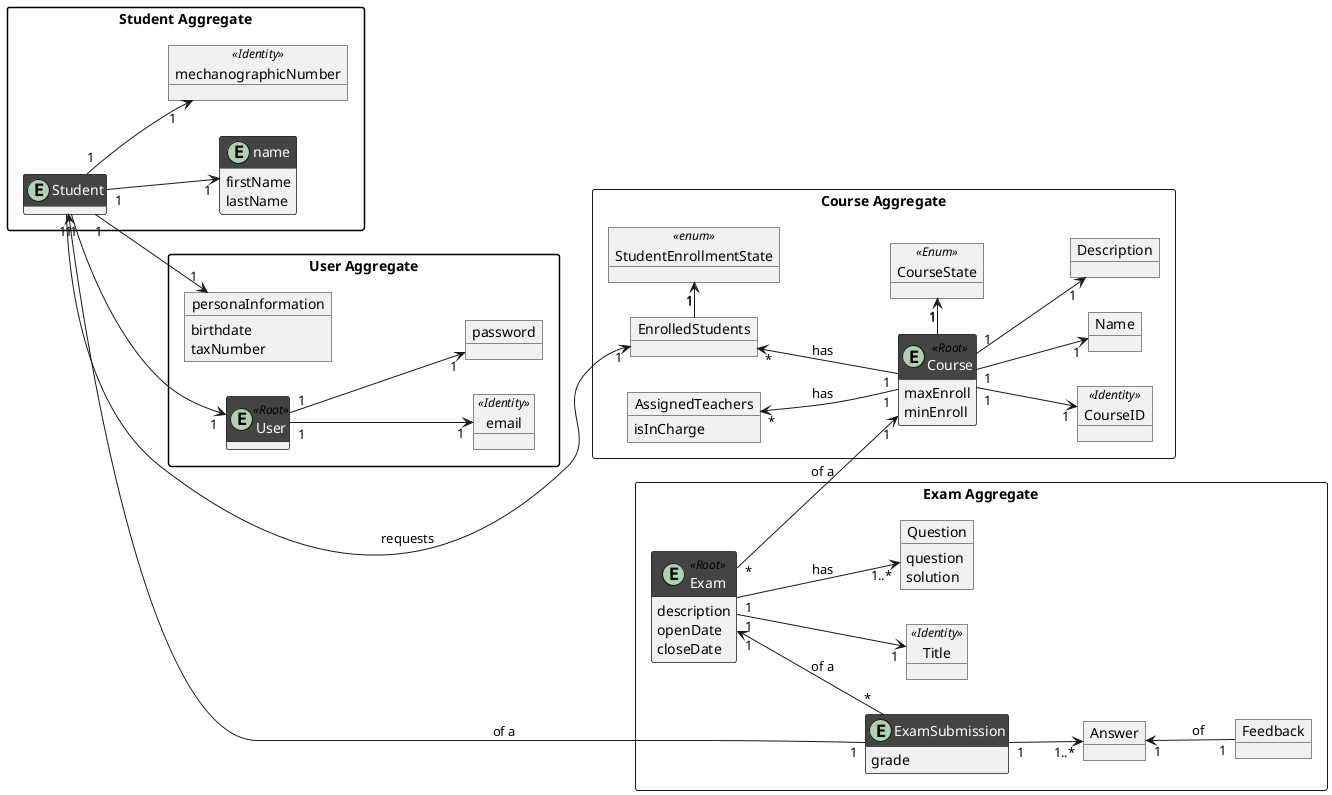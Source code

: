 @startuml
hide methods
left to right direction
skinparam classAttributeIconSize 0
skinparam classFontColor automatic
skinparam classHeaderBackgroundColor #4
skinparam packageStyle rectangle


'//--//--//--//--//--/ User /--//--//--//--//--//--//

package "User Aggregate"{

    Entity User <<Root>> {
    }

    Object email <<Identity>> {
    }

    Object personaInformation {
        birthdate
        taxNumber
    }

    Object password{
    }

}

package "Student Aggregate"{

    Entity designationStudent as "name"{
    firstName
    lastName
    }

    Entity Student {
    }

    Object mechanographicNumber <<Identity>>{
    }
}

'//--//--//--//--//--/ Exam /--//--//--//--//--//--//

package "Exam Aggregate" <<Rectangle>> {

    Entity Exam <<Root>> {
        description
        openDate
        closeDate
    }

    Object Title <<Identity>>{
    }

    Object Question {
        question
        solution
    }

    Object Feedback {
    }

    Entity ExamSubmission {
    grade
    }

    Object Answer {
    }

}

'//--//--//--//--//--/ Course /--//--//--//--//--//--//
package "Course Aggregate" <<Rectangle>> {

Entity Course <<Root>>
{
    maxEnroll
    minEnroll
}

Object CourseID <<Identity>>{
}

Object Name {
}

Object CourseState <<enum>> {
}
Object StudentEnrollmentState <<enum>> {
}

Object Description {
}


Object EnrolledStudents {
}

Object AssignedTeachers{
    isInCharge
}

Object CourseState <<Enum>> {

}

}

'//--//--//--//--//--/ User /--//--//--//--//--//--//

    User "1" <-l- "1" Student
    User "1" --> "1" password
    Student "1" --> "1" mechanographicNumber
    User "1"-->"1" email

    Student "1" --> "1" designationStudent
    Student "1" --> "1" personaInformation

'//--//--//--//--//--/ Exam /--//--//--//--//--//--//

    Exam "1" --> "1..*" Question : has
    Exam "1" <-- "*" ExamSubmission : of a
    Student "1" <----- "1" ExamSubmission : of a
    Answer "1"<--"1" Feedback : of
    ExamSubmission "1"-->"1..*" Answer
    Exam "*" --> "1" Course : of a
    Exam "1" --> "1" Title

'//--//--//--//--//--/ Course /--//--//--//--//--//--//

    AssignedTeachers "*" <-- "1" Course : has
    EnrolledStudents "*" <-- "1" Course : has
    Course "1"-r->"1" CourseState
    Course "1" --> "1" CourseID
    Course "1"-->"1" Name
    Course "1"--> "1"Description
    Student "1"--> "1"EnrolledStudents : requests
    EnrolledStudents"1" -r-> "1"StudentEnrollmentState
@enduml